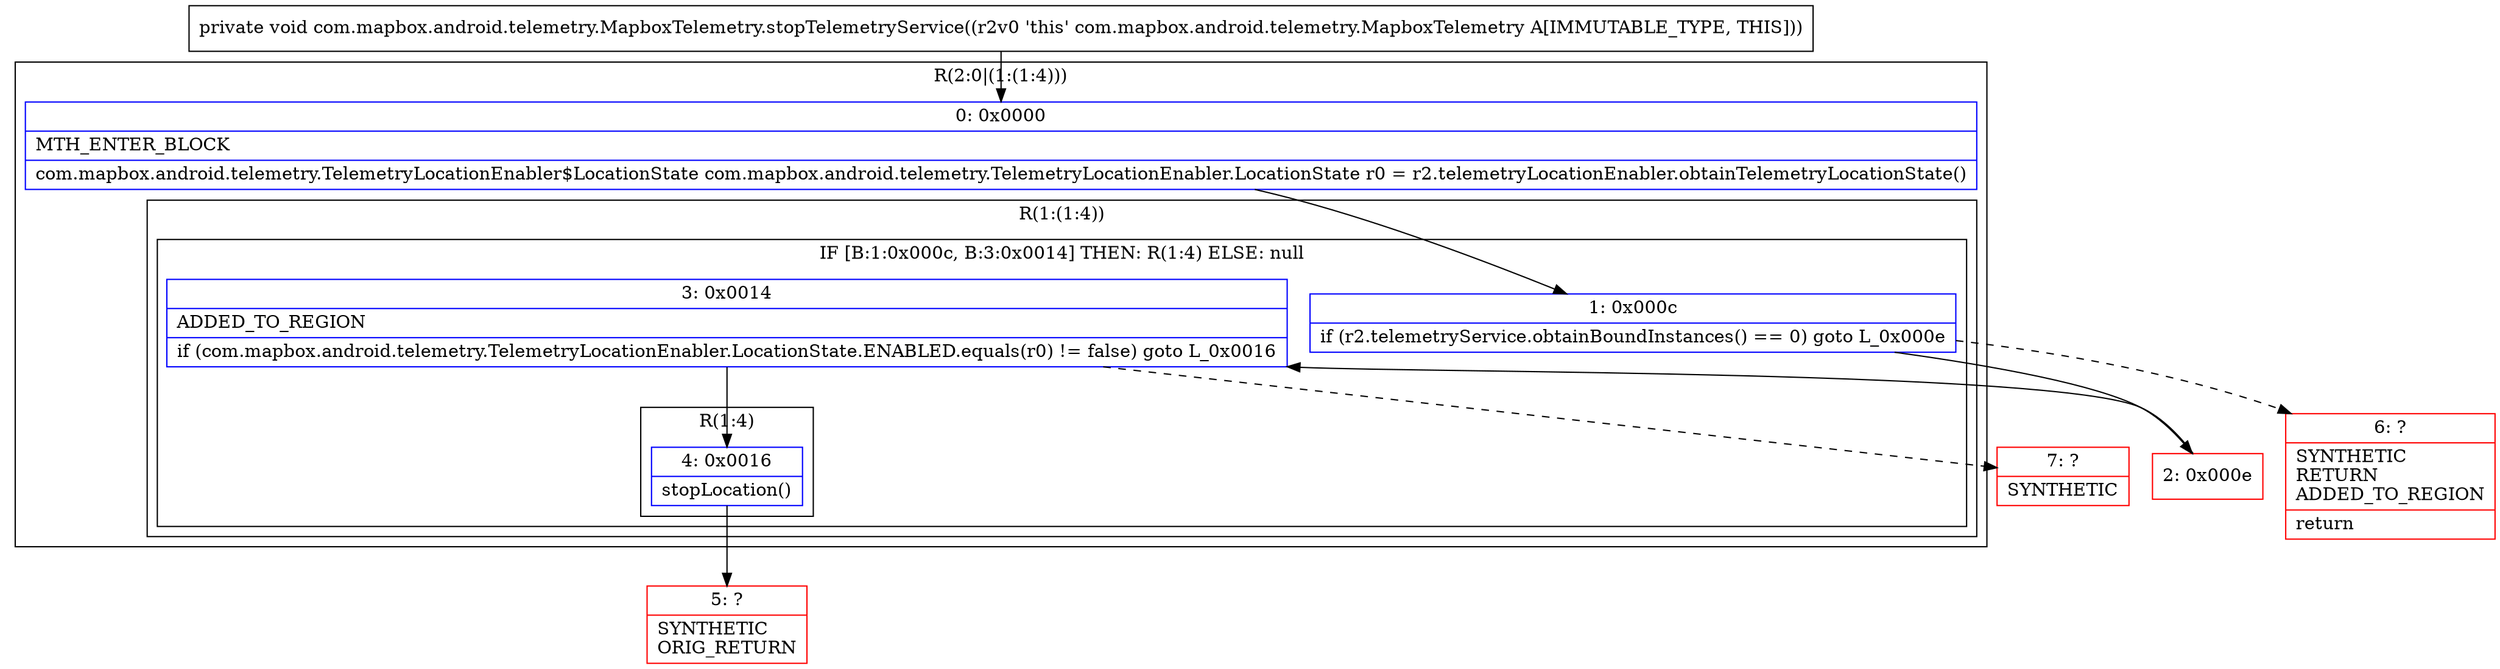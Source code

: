 digraph "CFG forcom.mapbox.android.telemetry.MapboxTelemetry.stopTelemetryService()V" {
subgraph cluster_Region_632117712 {
label = "R(2:0|(1:(1:4)))";
node [shape=record,color=blue];
Node_0 [shape=record,label="{0\:\ 0x0000|MTH_ENTER_BLOCK\l|com.mapbox.android.telemetry.TelemetryLocationEnabler$LocationState com.mapbox.android.telemetry.TelemetryLocationEnabler.LocationState r0 = r2.telemetryLocationEnabler.obtainTelemetryLocationState()\l}"];
subgraph cluster_Region_179895406 {
label = "R(1:(1:4))";
node [shape=record,color=blue];
subgraph cluster_IfRegion_883148809 {
label = "IF [B:1:0x000c, B:3:0x0014] THEN: R(1:4) ELSE: null";
node [shape=record,color=blue];
Node_1 [shape=record,label="{1\:\ 0x000c|if (r2.telemetryService.obtainBoundInstances() == 0) goto L_0x000e\l}"];
Node_3 [shape=record,label="{3\:\ 0x0014|ADDED_TO_REGION\l|if (com.mapbox.android.telemetry.TelemetryLocationEnabler.LocationState.ENABLED.equals(r0) != false) goto L_0x0016\l}"];
subgraph cluster_Region_1511257983 {
label = "R(1:4)";
node [shape=record,color=blue];
Node_4 [shape=record,label="{4\:\ 0x0016|stopLocation()\l}"];
}
}
}
}
Node_2 [shape=record,color=red,label="{2\:\ 0x000e}"];
Node_5 [shape=record,color=red,label="{5\:\ ?|SYNTHETIC\lORIG_RETURN\l}"];
Node_6 [shape=record,color=red,label="{6\:\ ?|SYNTHETIC\lRETURN\lADDED_TO_REGION\l|return\l}"];
Node_7 [shape=record,color=red,label="{7\:\ ?|SYNTHETIC\l}"];
MethodNode[shape=record,label="{private void com.mapbox.android.telemetry.MapboxTelemetry.stopTelemetryService((r2v0 'this' com.mapbox.android.telemetry.MapboxTelemetry A[IMMUTABLE_TYPE, THIS])) }"];
MethodNode -> Node_0;
Node_0 -> Node_1;
Node_1 -> Node_2;
Node_1 -> Node_6[style=dashed];
Node_3 -> Node_4;
Node_3 -> Node_7[style=dashed];
Node_4 -> Node_5;
Node_2 -> Node_3;
}

